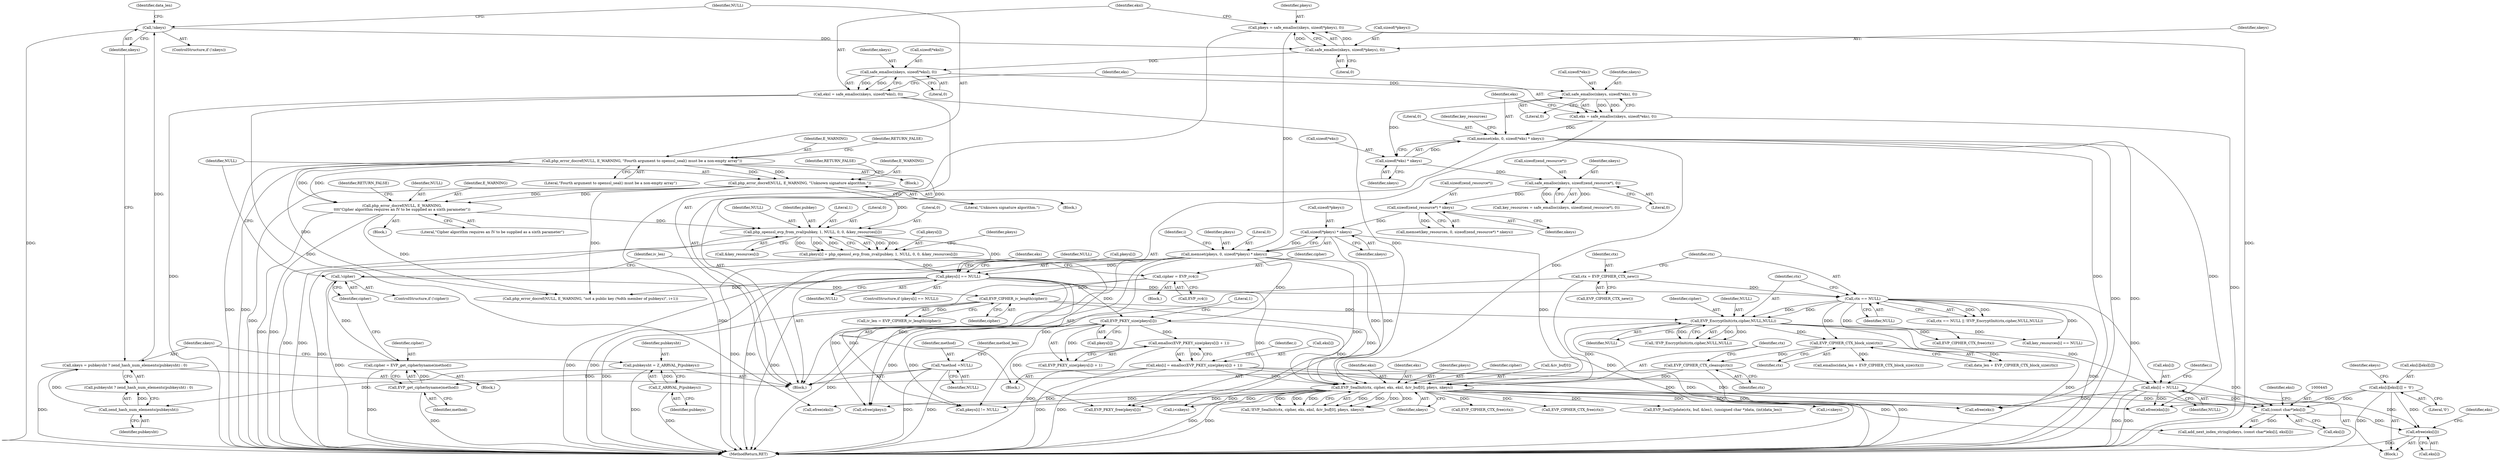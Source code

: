 digraph "0_php_73cabfedf519298e1a11192699f44d53c529315e@API" {
"1000452" [label="(Call,efree(eks[i]))"];
"1000433" [label="(Call,eks[i][eksl[i]] = '\0')"];
"1000444" [label="(Call,(const char*)eks[i])"];
"1000314" [label="(Call,eks[i] = emalloc(EVP_PKEY_size(pkeys[i]) + 1))"];
"1000318" [label="(Call,emalloc(EVP_PKEY_size(pkeys[i]) + 1))"];
"1000320" [label="(Call,EVP_PKEY_size(pkeys[i]))"];
"1000299" [label="(Call,pkeys[i] == NULL)"];
"1000284" [label="(Call,pkeys[i] = php_openssl_evp_from_zval(pubkey, 1, NULL, 0, 0, &key_resources[i]))"];
"1000288" [label="(Call,php_openssl_evp_from_zval(pubkey, 1, NULL, 0, 0, &key_resources[i]))"];
"1000199" [label="(Call,php_error_docref(NULL, E_WARNING, \"Unknown signature algorithm.\"))"];
"1000180" [label="(Call,php_error_docref(NULL, E_WARNING, \"Fourth argument to openssl_seal() must be a non-empty array\"))"];
"1000221" [label="(Call,php_error_docref(NULL, E_WARNING,\n\t\t\t\t\"Cipher algorithm requires an IV to be supplied as a sixth parameter\"))"];
"1000272" [label="(Call,memset(pkeys, 0, sizeof(*pkeys) * nkeys))"];
"1000226" [label="(Call,pkeys = safe_emalloc(nkeys, sizeof(*pkeys), 0))"];
"1000228" [label="(Call,safe_emalloc(nkeys, sizeof(*pkeys), 0))"];
"1000177" [label="(Call,!nkeys)"];
"1000169" [label="(Call,nkeys = pubkeysht ? zend_hash_num_elements(pubkeysht) : 0)"];
"1000173" [label="(Call,zend_hash_num_elements(pubkeysht))"];
"1000165" [label="(Call,pubkeysht = Z_ARRVAL_P(pubkeys))"];
"1000167" [label="(Call,Z_ARRVAL_P(pubkeys))"];
"1000275" [label="(Call,sizeof(*pkeys) * nkeys)"];
"1000268" [label="(Call,sizeof(zend_resource*) * nkeys)"];
"1000260" [label="(Call,safe_emalloc(nkeys, sizeof(zend_resource*), 0))"];
"1000253" [label="(Call,sizeof(*eks) * nkeys)"];
"1000244" [label="(Call,safe_emalloc(nkeys, sizeof(*eks), 0))"];
"1000236" [label="(Call,safe_emalloc(nkeys, sizeof(*eksl), 0))"];
"1000456" [label="(Call,eks[i] = NULL)"];
"1000337" [label="(Call,EVP_EncryptInit(ctx,cipher,NULL,NULL))"];
"1000333" [label="(Call,ctx == NULL)"];
"1000328" [label="(Call,ctx = EVP_CIPHER_CTX_new())"];
"1000211" [label="(Call,EVP_CIPHER_iv_length(cipher))"];
"1000206" [label="(Call,cipher = EVP_rc4())"];
"1000196" [label="(Call,!cipher)"];
"1000191" [label="(Call,cipher = EVP_get_cipherbyname(method))"];
"1000193" [label="(Call,EVP_get_cipherbyname(method))"];
"1000132" [label="(Call,*method =NULL)"];
"1000359" [label="(Call,EVP_SealInit(ctx, cipher, eks, eksl, &iv_buf[0], pkeys, nkeys))"];
"1000354" [label="(Call,EVP_CIPHER_CTX_cleanup(ctx))"];
"1000352" [label="(Call,EVP_CIPHER_CTX_block_size(ctx))"];
"1000250" [label="(Call,memset(eks, 0, sizeof(*eks) * nkeys))"];
"1000242" [label="(Call,eks = safe_emalloc(nkeys, sizeof(*eks), 0))"];
"1000234" [label="(Call,eksl = safe_emalloc(nkeys, sizeof(*eksl), 0))"];
"1000203" [label="(Identifier,RETURN_FALSE)"];
"1000339" [label="(Identifier,cipher)"];
"1000246" [label="(Call,sizeof(*eks))"];
"1000292" [label="(Literal,0)"];
"1000332" [label="(Call,ctx == NULL || !EVP_EncryptInit(ctx,cipher,NULL,NULL))"];
"1000257" [label="(Identifier,nkeys)"];
"1000298" [label="(ControlStructure,if (pkeys[i] == NULL))"];
"1000334" [label="(Identifier,ctx)"];
"1000358" [label="(Call,!EVP_SealInit(ctx, cipher, eks, eksl, &iv_buf[0], pkeys, nkeys))"];
"1000252" [label="(Literal,0)"];
"1000369" [label="(Identifier,nkeys)"];
"1000262" [label="(Call,sizeof(zend_resource*))"];
"1000354" [label="(Call,EVP_CIPHER_CTX_cleanup(ctx))"];
"1000192" [label="(Identifier,cipher)"];
"1000194" [label="(Identifier,method)"];
"1000243" [label="(Identifier,eks)"];
"1000340" [label="(Identifier,NULL)"];
"1000360" [label="(Identifier,ctx)"];
"1000363" [label="(Identifier,eksl)"];
"1000245" [label="(Identifier,nkeys)"];
"1000534" [label="(MethodReturn,RET)"];
"1000170" [label="(Identifier,nkeys)"];
"1000224" [label="(Literal,\"Cipher algorithm requires an IV to be supplied as a sixth parameter\")"];
"1000195" [label="(ControlStructure,if (!cipher))"];
"1000458" [label="(Identifier,eks)"];
"1000446" [label="(Call,eks[i])"];
"1000271" [label="(Identifier,nkeys)"];
"1000349" [label="(Call,emalloc(data_len + EVP_CIPHER_CTX_block_size(ctx)))"];
"1000276" [label="(Call,sizeof(*pkeys))"];
"1000269" [label="(Call,sizeof(zend_resource*))"];
"1000268" [label="(Call,sizeof(zend_resource*) * nkeys)"];
"1000326" [label="(Identifier,i)"];
"1000196" [label="(Call,!cipher)"];
"1000183" [label="(Literal,\"Fourth argument to openssl_seal() must be a non-empty array\")"];
"1000284" [label="(Call,pkeys[i] = php_openssl_evp_from_zval(pubkey, 1, NULL, 0, 0, &key_resources[i]))"];
"1000335" [label="(Identifier,NULL)"];
"1000176" [label="(ControlStructure,if (!nkeys))"];
"1000167" [label="(Call,Z_ARRVAL_P(pubkeys))"];
"1000223" [label="(Identifier,E_WARNING)"];
"1000206" [label="(Call,cipher = EVP_rc4())"];
"1000300" [label="(Call,pkeys[i])"];
"1000291" [label="(Identifier,NULL)"];
"1000207" [label="(Identifier,cipher)"];
"1000180" [label="(Call,php_error_docref(NULL, E_WARNING, \"Fourth argument to openssl_seal() must be a non-empty array\"))"];
"1000225" [label="(Identifier,RETURN_FALSE)"];
"1000359" [label="(Call,EVP_SealInit(ctx, cipher, eks, eksl, &iv_buf[0], pkeys, nkeys))"];
"1000460" [label="(Identifier,NULL)"];
"1000362" [label="(Identifier,eks)"];
"1000235" [label="(Identifier,eksl)"];
"1000260" [label="(Call,safe_emalloc(nkeys, sizeof(zend_resource*), 0))"];
"1000395" [label="(Call,EVP_CIPHER_CTX_free(ctx))"];
"1000305" [label="(Call,php_error_docref(NULL, E_WARNING, \"not a public key (%dth member of pubkeys)\", i+1))"];
"1000530" [label="(Call,efree(pkeys))"];
"1000244" [label="(Call,safe_emalloc(nkeys, sizeof(*eks), 0))"];
"1000237" [label="(Identifier,nkeys)"];
"1000251" [label="(Identifier,eks)"];
"1000166" [label="(Identifier,pubkeysht)"];
"1000221" [label="(Call,php_error_docref(NULL, E_WARNING,\n\t\t\t\t\"Cipher algorithm requires an IV to be supplied as a sixth parameter\"))"];
"1000279" [label="(Identifier,nkeys)"];
"1000522" [label="(Call,efree(eks[i]))"];
"1000179" [label="(Block,)"];
"1000199" [label="(Call,php_error_docref(NULL, E_WARNING, \"Unknown signature algorithm.\"))"];
"1000273" [label="(Identifier,pkeys)"];
"1000336" [label="(Call,!EVP_EncryptInit(ctx,cipher,NULL,NULL))"];
"1000230" [label="(Call,sizeof(*pkeys))"];
"1000177" [label="(Call,!nkeys)"];
"1000434" [label="(Call,eks[i][eksl[i]])"];
"1000220" [label="(Block,)"];
"1000433" [label="(Call,eks[i][eksl[i]] = '\0')"];
"1000453" [label="(Call,eks[i])"];
"1000249" [label="(Literal,0)"];
"1000303" [label="(Identifier,NULL)"];
"1000289" [label="(Identifier,pubkey)"];
"1000320" [label="(Call,EVP_PKEY_size(pkeys[i]))"];
"1000181" [label="(Identifier,NULL)"];
"1000487" [label="(Call,EVP_CIPHER_CTX_free(ctx))"];
"1000299" [label="(Call,pkeys[i] == NULL)"];
"1000432" [label="(Block,)"];
"1000226" [label="(Call,pkeys = safe_emalloc(nkeys, sizeof(*pkeys), 0))"];
"1000236" [label="(Call,safe_emalloc(nkeys, sizeof(*eksl), 0))"];
"1000290" [label="(Literal,1)"];
"1000341" [label="(Identifier,NULL)"];
"1000443" [label="(Identifier,ekeys)"];
"1000507" [label="(Call,pkeys[i] != NULL)"];
"1000174" [label="(Identifier,pubkeysht)"];
"1000372" [label="(Call,EVP_SealUpdate(ctx, buf, &len1, (unsigned char *)data, (int)data_len))"];
"1000368" [label="(Identifier,pkeys)"];
"1000173" [label="(Call,zend_hash_num_elements(pubkeysht))"];
"1000191" [label="(Call,cipher = EVP_get_cipherbyname(method))"];
"1000210" [label="(Identifier,iv_len)"];
"1000450" [label="(Identifier,eksl)"];
"1000105" [label="(Block,)"];
"1000328" [label="(Call,ctx = EVP_CIPHER_CTX_new())"];
"1000134" [label="(Identifier,NULL)"];
"1000202" [label="(Literal,\"Unknown signature algorithm.\")"];
"1000316" [label="(Identifier,eks)"];
"1000137" [label="(Identifier,method_len)"];
"1000427" [label="(Call,i<nkeys)"];
"1000250" [label="(Call,memset(eks, 0, sizeof(*eks) * nkeys))"];
"1000285" [label="(Call,pkeys[i])"];
"1000229" [label="(Identifier,nkeys)"];
"1000222" [label="(Identifier,NULL)"];
"1000301" [label="(Identifier,pkeys)"];
"1000198" [label="(Block,)"];
"1000184" [label="(Identifier,RETURN_FALSE)"];
"1000315" [label="(Call,eks[i])"];
"1000165" [label="(Call,pubkeysht = Z_ARRVAL_P(pubkeys))"];
"1000208" [label="(Call,EVP_rc4())"];
"1000456" [label="(Call,eks[i] = NULL)"];
"1000254" [label="(Call,sizeof(*eks))"];
"1000234" [label="(Call,eksl = safe_emalloc(nkeys, sizeof(*eksl), 0))"];
"1000350" [label="(Call,data_len + EVP_CIPHER_CTX_block_size(ctx))"];
"1000333" [label="(Call,ctx == NULL)"];
"1000431" [label="(Identifier,i)"];
"1000182" [label="(Identifier,E_WARNING)"];
"1000211" [label="(Call,EVP_CIPHER_iv_length(cipher))"];
"1000306" [label="(Identifier,NULL)"];
"1000209" [label="(Call,iv_len = EVP_CIPHER_iv_length(cipher))"];
"1000259" [label="(Identifier,key_resources)"];
"1000321" [label="(Call,pkeys[i])"];
"1000330" [label="(Call,EVP_CIPHER_CTX_new())"];
"1000238" [label="(Call,sizeof(*eksl))"];
"1000494" [label="(Call,i<nkeys)"];
"1000343" [label="(Call,EVP_CIPHER_CTX_free(ctx))"];
"1000275" [label="(Call,sizeof(*pkeys) * nkeys)"];
"1000329" [label="(Identifier,ctx)"];
"1000169" [label="(Call,nkeys = pubkeysht ? zend_hash_num_elements(pubkeysht) : 0)"];
"1000526" [label="(Call,efree(eks))"];
"1000186" [label="(Identifier,data_len)"];
"1000193" [label="(Call,EVP_get_cipherbyname(method))"];
"1000197" [label="(Identifier,cipher)"];
"1000352" [label="(Call,EVP_CIPHER_CTX_block_size(ctx))"];
"1000283" [label="(Block,)"];
"1000264" [label="(Literal,0)"];
"1000178" [label="(Identifier,nkeys)"];
"1000513" [label="(Call,EVP_PKEY_free(pkeys[i]))"];
"1000457" [label="(Call,eks[i])"];
"1000258" [label="(Call,key_resources = safe_emalloc(nkeys, sizeof(zend_resource*), 0))"];
"1000205" [label="(Block,)"];
"1000190" [label="(Block,)"];
"1000233" [label="(Literal,0)"];
"1000318" [label="(Call,emalloc(EVP_PKEY_size(pkeys[i]) + 1))"];
"1000361" [label="(Identifier,cipher)"];
"1000355" [label="(Identifier,ctx)"];
"1000444" [label="(Call,(const char*)eks[i])"];
"1000319" [label="(Call,EVP_PKEY_size(pkeys[i]) + 1)"];
"1000314" [label="(Call,eks[i] = emalloc(EVP_PKEY_size(pkeys[i]) + 1))"];
"1000324" [label="(Literal,1)"];
"1000528" [label="(Call,efree(eksl))"];
"1000133" [label="(Identifier,method)"];
"1000441" [label="(Literal,'\0')"];
"1000132" [label="(Call,*method =NULL)"];
"1000353" [label="(Identifier,ctx)"];
"1000242" [label="(Call,eks = safe_emalloc(nkeys, sizeof(*eks), 0))"];
"1000201" [label="(Identifier,E_WARNING)"];
"1000338" [label="(Identifier,ctx)"];
"1000200" [label="(Identifier,NULL)"];
"1000265" [label="(Call,memset(key_resources, 0, sizeof(zend_resource*) * nkeys))"];
"1000294" [label="(Call,&key_resources[i])"];
"1000274" [label="(Literal,0)"];
"1000227" [label="(Identifier,pkeys)"];
"1000241" [label="(Literal,0)"];
"1000337" [label="(Call,EVP_EncryptInit(ctx,cipher,NULL,NULL))"];
"1000293" [label="(Literal,0)"];
"1000288" [label="(Call,php_openssl_evp_from_zval(pubkey, 1, NULL, 0, 0, &key_resources[i]))"];
"1000228" [label="(Call,safe_emalloc(nkeys, sizeof(*pkeys), 0))"];
"1000212" [label="(Identifier,cipher)"];
"1000502" [label="(Call,key_resources[i] == NULL)"];
"1000364" [label="(Call,&iv_buf[0])"];
"1000253" [label="(Call,sizeof(*eks) * nkeys)"];
"1000168" [label="(Identifier,pubkeys)"];
"1000261" [label="(Identifier,nkeys)"];
"1000272" [label="(Call,memset(pkeys, 0, sizeof(*pkeys) * nkeys))"];
"1000442" [label="(Call,add_next_index_stringl(ekeys, (const char*)eks[i], eksl[i]))"];
"1000452" [label="(Call,efree(eks[i]))"];
"1000171" [label="(Call,pubkeysht ? zend_hash_num_elements(pubkeysht) : 0)"];
"1000281" [label="(Identifier,i)"];
"1000452" -> "1000432"  [label="AST: "];
"1000452" -> "1000453"  [label="CFG: "];
"1000453" -> "1000452"  [label="AST: "];
"1000458" -> "1000452"  [label="CFG: "];
"1000452" -> "1000534"  [label="DDG: "];
"1000433" -> "1000452"  [label="DDG: "];
"1000444" -> "1000452"  [label="DDG: "];
"1000359" -> "1000452"  [label="DDG: "];
"1000433" -> "1000432"  [label="AST: "];
"1000433" -> "1000441"  [label="CFG: "];
"1000434" -> "1000433"  [label="AST: "];
"1000441" -> "1000433"  [label="AST: "];
"1000443" -> "1000433"  [label="CFG: "];
"1000433" -> "1000534"  [label="DDG: "];
"1000433" -> "1000444"  [label="DDG: "];
"1000433" -> "1000522"  [label="DDG: "];
"1000444" -> "1000442"  [label="AST: "];
"1000444" -> "1000446"  [label="CFG: "];
"1000445" -> "1000444"  [label="AST: "];
"1000446" -> "1000444"  [label="AST: "];
"1000450" -> "1000444"  [label="CFG: "];
"1000444" -> "1000442"  [label="DDG: "];
"1000314" -> "1000444"  [label="DDG: "];
"1000456" -> "1000444"  [label="DDG: "];
"1000359" -> "1000444"  [label="DDG: "];
"1000314" -> "1000283"  [label="AST: "];
"1000314" -> "1000318"  [label="CFG: "];
"1000315" -> "1000314"  [label="AST: "];
"1000318" -> "1000314"  [label="AST: "];
"1000326" -> "1000314"  [label="CFG: "];
"1000314" -> "1000534"  [label="DDG: "];
"1000314" -> "1000534"  [label="DDG: "];
"1000318" -> "1000314"  [label="DDG: "];
"1000314" -> "1000359"  [label="DDG: "];
"1000314" -> "1000522"  [label="DDG: "];
"1000314" -> "1000526"  [label="DDG: "];
"1000318" -> "1000319"  [label="CFG: "];
"1000319" -> "1000318"  [label="AST: "];
"1000318" -> "1000534"  [label="DDG: "];
"1000320" -> "1000318"  [label="DDG: "];
"1000320" -> "1000319"  [label="AST: "];
"1000320" -> "1000321"  [label="CFG: "];
"1000321" -> "1000320"  [label="AST: "];
"1000324" -> "1000320"  [label="CFG: "];
"1000320" -> "1000534"  [label="DDG: "];
"1000320" -> "1000319"  [label="DDG: "];
"1000299" -> "1000320"  [label="DDG: "];
"1000272" -> "1000320"  [label="DDG: "];
"1000320" -> "1000359"  [label="DDG: "];
"1000320" -> "1000507"  [label="DDG: "];
"1000320" -> "1000513"  [label="DDG: "];
"1000320" -> "1000530"  [label="DDG: "];
"1000299" -> "1000298"  [label="AST: "];
"1000299" -> "1000303"  [label="CFG: "];
"1000300" -> "1000299"  [label="AST: "];
"1000303" -> "1000299"  [label="AST: "];
"1000306" -> "1000299"  [label="CFG: "];
"1000316" -> "1000299"  [label="CFG: "];
"1000299" -> "1000534"  [label="DDG: "];
"1000299" -> "1000534"  [label="DDG: "];
"1000284" -> "1000299"  [label="DDG: "];
"1000272" -> "1000299"  [label="DDG: "];
"1000288" -> "1000299"  [label="DDG: "];
"1000299" -> "1000305"  [label="DDG: "];
"1000299" -> "1000333"  [label="DDG: "];
"1000299" -> "1000507"  [label="DDG: "];
"1000299" -> "1000513"  [label="DDG: "];
"1000299" -> "1000530"  [label="DDG: "];
"1000284" -> "1000283"  [label="AST: "];
"1000284" -> "1000288"  [label="CFG: "];
"1000285" -> "1000284"  [label="AST: "];
"1000288" -> "1000284"  [label="AST: "];
"1000301" -> "1000284"  [label="CFG: "];
"1000284" -> "1000534"  [label="DDG: "];
"1000288" -> "1000284"  [label="DDG: "];
"1000288" -> "1000284"  [label="DDG: "];
"1000288" -> "1000284"  [label="DDG: "];
"1000288" -> "1000284"  [label="DDG: "];
"1000288" -> "1000284"  [label="DDG: "];
"1000288" -> "1000294"  [label="CFG: "];
"1000289" -> "1000288"  [label="AST: "];
"1000290" -> "1000288"  [label="AST: "];
"1000291" -> "1000288"  [label="AST: "];
"1000292" -> "1000288"  [label="AST: "];
"1000293" -> "1000288"  [label="AST: "];
"1000294" -> "1000288"  [label="AST: "];
"1000288" -> "1000534"  [label="DDG: "];
"1000288" -> "1000534"  [label="DDG: "];
"1000199" -> "1000288"  [label="DDG: "];
"1000180" -> "1000288"  [label="DDG: "];
"1000221" -> "1000288"  [label="DDG: "];
"1000199" -> "1000198"  [label="AST: "];
"1000199" -> "1000202"  [label="CFG: "];
"1000200" -> "1000199"  [label="AST: "];
"1000201" -> "1000199"  [label="AST: "];
"1000202" -> "1000199"  [label="AST: "];
"1000203" -> "1000199"  [label="CFG: "];
"1000199" -> "1000534"  [label="DDG: "];
"1000199" -> "1000534"  [label="DDG: "];
"1000180" -> "1000199"  [label="DDG: "];
"1000180" -> "1000199"  [label="DDG: "];
"1000199" -> "1000221"  [label="DDG: "];
"1000199" -> "1000221"  [label="DDG: "];
"1000199" -> "1000305"  [label="DDG: "];
"1000180" -> "1000179"  [label="AST: "];
"1000180" -> "1000183"  [label="CFG: "];
"1000181" -> "1000180"  [label="AST: "];
"1000182" -> "1000180"  [label="AST: "];
"1000183" -> "1000180"  [label="AST: "];
"1000184" -> "1000180"  [label="CFG: "];
"1000180" -> "1000534"  [label="DDG: "];
"1000180" -> "1000534"  [label="DDG: "];
"1000180" -> "1000221"  [label="DDG: "];
"1000180" -> "1000221"  [label="DDG: "];
"1000180" -> "1000305"  [label="DDG: "];
"1000221" -> "1000220"  [label="AST: "];
"1000221" -> "1000224"  [label="CFG: "];
"1000222" -> "1000221"  [label="AST: "];
"1000223" -> "1000221"  [label="AST: "];
"1000224" -> "1000221"  [label="AST: "];
"1000225" -> "1000221"  [label="CFG: "];
"1000221" -> "1000534"  [label="DDG: "];
"1000221" -> "1000534"  [label="DDG: "];
"1000221" -> "1000305"  [label="DDG: "];
"1000272" -> "1000105"  [label="AST: "];
"1000272" -> "1000275"  [label="CFG: "];
"1000273" -> "1000272"  [label="AST: "];
"1000274" -> "1000272"  [label="AST: "];
"1000275" -> "1000272"  [label="AST: "];
"1000281" -> "1000272"  [label="CFG: "];
"1000272" -> "1000534"  [label="DDG: "];
"1000272" -> "1000534"  [label="DDG: "];
"1000226" -> "1000272"  [label="DDG: "];
"1000275" -> "1000272"  [label="DDG: "];
"1000272" -> "1000359"  [label="DDG: "];
"1000272" -> "1000507"  [label="DDG: "];
"1000272" -> "1000513"  [label="DDG: "];
"1000272" -> "1000530"  [label="DDG: "];
"1000226" -> "1000105"  [label="AST: "];
"1000226" -> "1000228"  [label="CFG: "];
"1000227" -> "1000226"  [label="AST: "];
"1000228" -> "1000226"  [label="AST: "];
"1000235" -> "1000226"  [label="CFG: "];
"1000226" -> "1000534"  [label="DDG: "];
"1000228" -> "1000226"  [label="DDG: "];
"1000228" -> "1000226"  [label="DDG: "];
"1000228" -> "1000233"  [label="CFG: "];
"1000229" -> "1000228"  [label="AST: "];
"1000230" -> "1000228"  [label="AST: "];
"1000233" -> "1000228"  [label="AST: "];
"1000177" -> "1000228"  [label="DDG: "];
"1000228" -> "1000236"  [label="DDG: "];
"1000177" -> "1000176"  [label="AST: "];
"1000177" -> "1000178"  [label="CFG: "];
"1000178" -> "1000177"  [label="AST: "];
"1000181" -> "1000177"  [label="CFG: "];
"1000186" -> "1000177"  [label="CFG: "];
"1000177" -> "1000534"  [label="DDG: "];
"1000169" -> "1000177"  [label="DDG: "];
"1000169" -> "1000105"  [label="AST: "];
"1000169" -> "1000171"  [label="CFG: "];
"1000170" -> "1000169"  [label="AST: "];
"1000171" -> "1000169"  [label="AST: "];
"1000178" -> "1000169"  [label="CFG: "];
"1000169" -> "1000534"  [label="DDG: "];
"1000173" -> "1000169"  [label="DDG: "];
"1000173" -> "1000171"  [label="AST: "];
"1000173" -> "1000174"  [label="CFG: "];
"1000174" -> "1000173"  [label="AST: "];
"1000171" -> "1000173"  [label="CFG: "];
"1000173" -> "1000171"  [label="DDG: "];
"1000165" -> "1000173"  [label="DDG: "];
"1000165" -> "1000105"  [label="AST: "];
"1000165" -> "1000167"  [label="CFG: "];
"1000166" -> "1000165"  [label="AST: "];
"1000167" -> "1000165"  [label="AST: "];
"1000170" -> "1000165"  [label="CFG: "];
"1000165" -> "1000534"  [label="DDG: "];
"1000167" -> "1000165"  [label="DDG: "];
"1000167" -> "1000168"  [label="CFG: "];
"1000168" -> "1000167"  [label="AST: "];
"1000167" -> "1000534"  [label="DDG: "];
"1000275" -> "1000279"  [label="CFG: "];
"1000276" -> "1000275"  [label="AST: "];
"1000279" -> "1000275"  [label="AST: "];
"1000268" -> "1000275"  [label="DDG: "];
"1000275" -> "1000359"  [label="DDG: "];
"1000275" -> "1000494"  [label="DDG: "];
"1000268" -> "1000265"  [label="AST: "];
"1000268" -> "1000271"  [label="CFG: "];
"1000269" -> "1000268"  [label="AST: "];
"1000271" -> "1000268"  [label="AST: "];
"1000265" -> "1000268"  [label="CFG: "];
"1000268" -> "1000265"  [label="DDG: "];
"1000260" -> "1000268"  [label="DDG: "];
"1000260" -> "1000258"  [label="AST: "];
"1000260" -> "1000264"  [label="CFG: "];
"1000261" -> "1000260"  [label="AST: "];
"1000262" -> "1000260"  [label="AST: "];
"1000264" -> "1000260"  [label="AST: "];
"1000258" -> "1000260"  [label="CFG: "];
"1000260" -> "1000258"  [label="DDG: "];
"1000260" -> "1000258"  [label="DDG: "];
"1000253" -> "1000260"  [label="DDG: "];
"1000253" -> "1000250"  [label="AST: "];
"1000253" -> "1000257"  [label="CFG: "];
"1000254" -> "1000253"  [label="AST: "];
"1000257" -> "1000253"  [label="AST: "];
"1000250" -> "1000253"  [label="CFG: "];
"1000253" -> "1000250"  [label="DDG: "];
"1000244" -> "1000253"  [label="DDG: "];
"1000244" -> "1000242"  [label="AST: "];
"1000244" -> "1000249"  [label="CFG: "];
"1000245" -> "1000244"  [label="AST: "];
"1000246" -> "1000244"  [label="AST: "];
"1000249" -> "1000244"  [label="AST: "];
"1000242" -> "1000244"  [label="CFG: "];
"1000244" -> "1000242"  [label="DDG: "];
"1000244" -> "1000242"  [label="DDG: "];
"1000236" -> "1000244"  [label="DDG: "];
"1000236" -> "1000234"  [label="AST: "];
"1000236" -> "1000241"  [label="CFG: "];
"1000237" -> "1000236"  [label="AST: "];
"1000238" -> "1000236"  [label="AST: "];
"1000241" -> "1000236"  [label="AST: "];
"1000234" -> "1000236"  [label="CFG: "];
"1000236" -> "1000234"  [label="DDG: "];
"1000236" -> "1000234"  [label="DDG: "];
"1000456" -> "1000432"  [label="AST: "];
"1000456" -> "1000460"  [label="CFG: "];
"1000457" -> "1000456"  [label="AST: "];
"1000460" -> "1000456"  [label="AST: "];
"1000431" -> "1000456"  [label="CFG: "];
"1000456" -> "1000534"  [label="DDG: "];
"1000456" -> "1000534"  [label="DDG: "];
"1000337" -> "1000456"  [label="DDG: "];
"1000333" -> "1000456"  [label="DDG: "];
"1000456" -> "1000522"  [label="DDG: "];
"1000456" -> "1000526"  [label="DDG: "];
"1000337" -> "1000336"  [label="AST: "];
"1000337" -> "1000341"  [label="CFG: "];
"1000338" -> "1000337"  [label="AST: "];
"1000339" -> "1000337"  [label="AST: "];
"1000340" -> "1000337"  [label="AST: "];
"1000341" -> "1000337"  [label="AST: "];
"1000336" -> "1000337"  [label="CFG: "];
"1000337" -> "1000534"  [label="DDG: "];
"1000337" -> "1000534"  [label="DDG: "];
"1000337" -> "1000336"  [label="DDG: "];
"1000337" -> "1000336"  [label="DDG: "];
"1000337" -> "1000336"  [label="DDG: "];
"1000333" -> "1000337"  [label="DDG: "];
"1000333" -> "1000337"  [label="DDG: "];
"1000211" -> "1000337"  [label="DDG: "];
"1000337" -> "1000343"  [label="DDG: "];
"1000337" -> "1000352"  [label="DDG: "];
"1000337" -> "1000359"  [label="DDG: "];
"1000337" -> "1000502"  [label="DDG: "];
"1000333" -> "1000332"  [label="AST: "];
"1000333" -> "1000335"  [label="CFG: "];
"1000334" -> "1000333"  [label="AST: "];
"1000335" -> "1000333"  [label="AST: "];
"1000338" -> "1000333"  [label="CFG: "];
"1000332" -> "1000333"  [label="CFG: "];
"1000333" -> "1000534"  [label="DDG: "];
"1000333" -> "1000332"  [label="DDG: "];
"1000333" -> "1000332"  [label="DDG: "];
"1000328" -> "1000333"  [label="DDG: "];
"1000333" -> "1000343"  [label="DDG: "];
"1000333" -> "1000352"  [label="DDG: "];
"1000333" -> "1000502"  [label="DDG: "];
"1000328" -> "1000105"  [label="AST: "];
"1000328" -> "1000330"  [label="CFG: "];
"1000329" -> "1000328"  [label="AST: "];
"1000330" -> "1000328"  [label="AST: "];
"1000334" -> "1000328"  [label="CFG: "];
"1000328" -> "1000534"  [label="DDG: "];
"1000211" -> "1000209"  [label="AST: "];
"1000211" -> "1000212"  [label="CFG: "];
"1000212" -> "1000211"  [label="AST: "];
"1000209" -> "1000211"  [label="CFG: "];
"1000211" -> "1000534"  [label="DDG: "];
"1000211" -> "1000209"  [label="DDG: "];
"1000206" -> "1000211"  [label="DDG: "];
"1000196" -> "1000211"  [label="DDG: "];
"1000211" -> "1000359"  [label="DDG: "];
"1000206" -> "1000205"  [label="AST: "];
"1000206" -> "1000208"  [label="CFG: "];
"1000207" -> "1000206"  [label="AST: "];
"1000208" -> "1000206"  [label="AST: "];
"1000210" -> "1000206"  [label="CFG: "];
"1000206" -> "1000534"  [label="DDG: "];
"1000196" -> "1000195"  [label="AST: "];
"1000196" -> "1000197"  [label="CFG: "];
"1000197" -> "1000196"  [label="AST: "];
"1000200" -> "1000196"  [label="CFG: "];
"1000210" -> "1000196"  [label="CFG: "];
"1000196" -> "1000534"  [label="DDG: "];
"1000191" -> "1000196"  [label="DDG: "];
"1000191" -> "1000190"  [label="AST: "];
"1000191" -> "1000193"  [label="CFG: "];
"1000192" -> "1000191"  [label="AST: "];
"1000193" -> "1000191"  [label="AST: "];
"1000197" -> "1000191"  [label="CFG: "];
"1000191" -> "1000534"  [label="DDG: "];
"1000193" -> "1000191"  [label="DDG: "];
"1000193" -> "1000194"  [label="CFG: "];
"1000194" -> "1000193"  [label="AST: "];
"1000193" -> "1000534"  [label="DDG: "];
"1000132" -> "1000193"  [label="DDG: "];
"1000132" -> "1000105"  [label="AST: "];
"1000132" -> "1000134"  [label="CFG: "];
"1000133" -> "1000132"  [label="AST: "];
"1000134" -> "1000132"  [label="AST: "];
"1000137" -> "1000132"  [label="CFG: "];
"1000132" -> "1000534"  [label="DDG: "];
"1000132" -> "1000534"  [label="DDG: "];
"1000359" -> "1000358"  [label="AST: "];
"1000359" -> "1000369"  [label="CFG: "];
"1000360" -> "1000359"  [label="AST: "];
"1000361" -> "1000359"  [label="AST: "];
"1000362" -> "1000359"  [label="AST: "];
"1000363" -> "1000359"  [label="AST: "];
"1000364" -> "1000359"  [label="AST: "];
"1000368" -> "1000359"  [label="AST: "];
"1000369" -> "1000359"  [label="AST: "];
"1000358" -> "1000359"  [label="CFG: "];
"1000359" -> "1000534"  [label="DDG: "];
"1000359" -> "1000534"  [label="DDG: "];
"1000359" -> "1000358"  [label="DDG: "];
"1000359" -> "1000358"  [label="DDG: "];
"1000359" -> "1000358"  [label="DDG: "];
"1000359" -> "1000358"  [label="DDG: "];
"1000359" -> "1000358"  [label="DDG: "];
"1000359" -> "1000358"  [label="DDG: "];
"1000359" -> "1000358"  [label="DDG: "];
"1000354" -> "1000359"  [label="DDG: "];
"1000250" -> "1000359"  [label="DDG: "];
"1000234" -> "1000359"  [label="DDG: "];
"1000359" -> "1000372"  [label="DDG: "];
"1000359" -> "1000395"  [label="DDG: "];
"1000359" -> "1000427"  [label="DDG: "];
"1000359" -> "1000442"  [label="DDG: "];
"1000359" -> "1000487"  [label="DDG: "];
"1000359" -> "1000494"  [label="DDG: "];
"1000359" -> "1000507"  [label="DDG: "];
"1000359" -> "1000513"  [label="DDG: "];
"1000359" -> "1000522"  [label="DDG: "];
"1000359" -> "1000526"  [label="DDG: "];
"1000359" -> "1000528"  [label="DDG: "];
"1000359" -> "1000530"  [label="DDG: "];
"1000354" -> "1000105"  [label="AST: "];
"1000354" -> "1000355"  [label="CFG: "];
"1000355" -> "1000354"  [label="AST: "];
"1000360" -> "1000354"  [label="CFG: "];
"1000354" -> "1000534"  [label="DDG: "];
"1000352" -> "1000354"  [label="DDG: "];
"1000352" -> "1000350"  [label="AST: "];
"1000352" -> "1000353"  [label="CFG: "];
"1000353" -> "1000352"  [label="AST: "];
"1000350" -> "1000352"  [label="CFG: "];
"1000352" -> "1000349"  [label="DDG: "];
"1000352" -> "1000350"  [label="DDG: "];
"1000250" -> "1000105"  [label="AST: "];
"1000251" -> "1000250"  [label="AST: "];
"1000252" -> "1000250"  [label="AST: "];
"1000259" -> "1000250"  [label="CFG: "];
"1000250" -> "1000534"  [label="DDG: "];
"1000250" -> "1000534"  [label="DDG: "];
"1000242" -> "1000250"  [label="DDG: "];
"1000250" -> "1000522"  [label="DDG: "];
"1000250" -> "1000526"  [label="DDG: "];
"1000242" -> "1000105"  [label="AST: "];
"1000243" -> "1000242"  [label="AST: "];
"1000251" -> "1000242"  [label="CFG: "];
"1000242" -> "1000534"  [label="DDG: "];
"1000234" -> "1000105"  [label="AST: "];
"1000235" -> "1000234"  [label="AST: "];
"1000243" -> "1000234"  [label="CFG: "];
"1000234" -> "1000534"  [label="DDG: "];
"1000234" -> "1000528"  [label="DDG: "];
}
